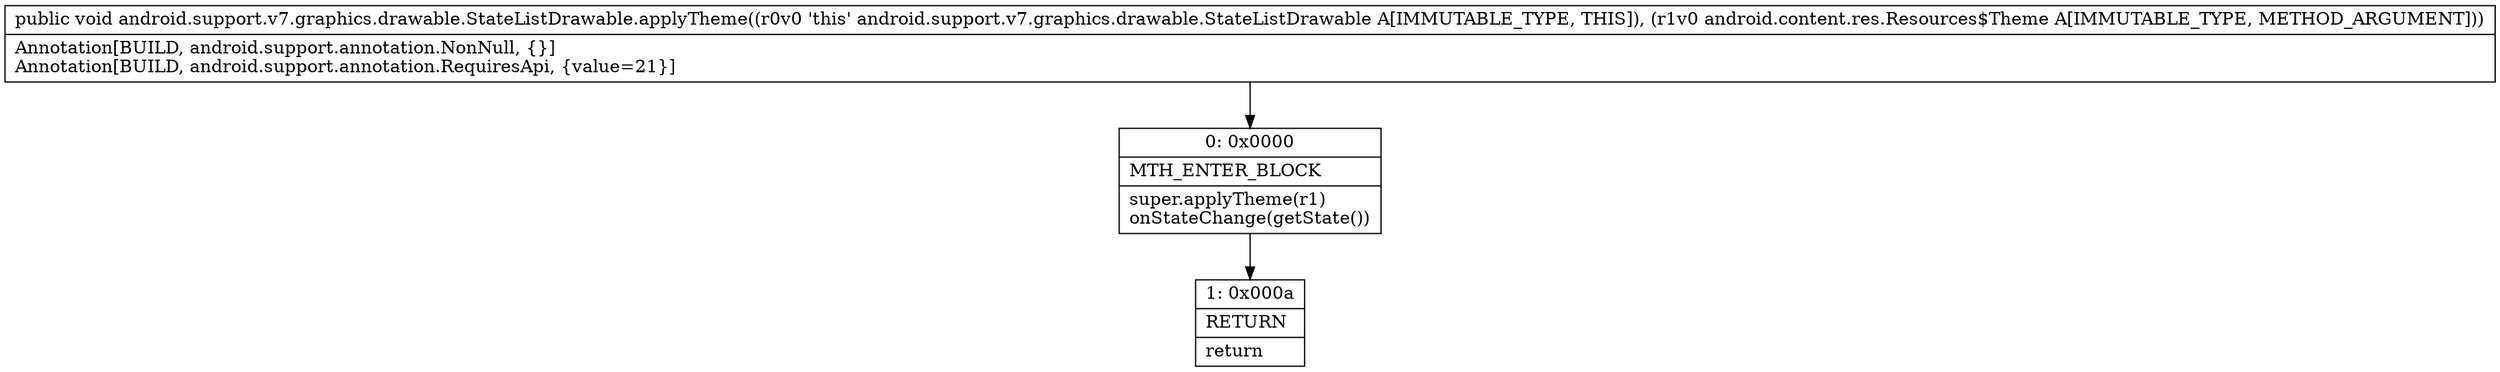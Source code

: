 digraph "CFG forandroid.support.v7.graphics.drawable.StateListDrawable.applyTheme(Landroid\/content\/res\/Resources$Theme;)V" {
Node_0 [shape=record,label="{0\:\ 0x0000|MTH_ENTER_BLOCK\l|super.applyTheme(r1)\lonStateChange(getState())\l}"];
Node_1 [shape=record,label="{1\:\ 0x000a|RETURN\l|return\l}"];
MethodNode[shape=record,label="{public void android.support.v7.graphics.drawable.StateListDrawable.applyTheme((r0v0 'this' android.support.v7.graphics.drawable.StateListDrawable A[IMMUTABLE_TYPE, THIS]), (r1v0 android.content.res.Resources$Theme A[IMMUTABLE_TYPE, METHOD_ARGUMENT]))  | Annotation[BUILD, android.support.annotation.NonNull, \{\}]\lAnnotation[BUILD, android.support.annotation.RequiresApi, \{value=21\}]\l}"];
MethodNode -> Node_0;
Node_0 -> Node_1;
}

